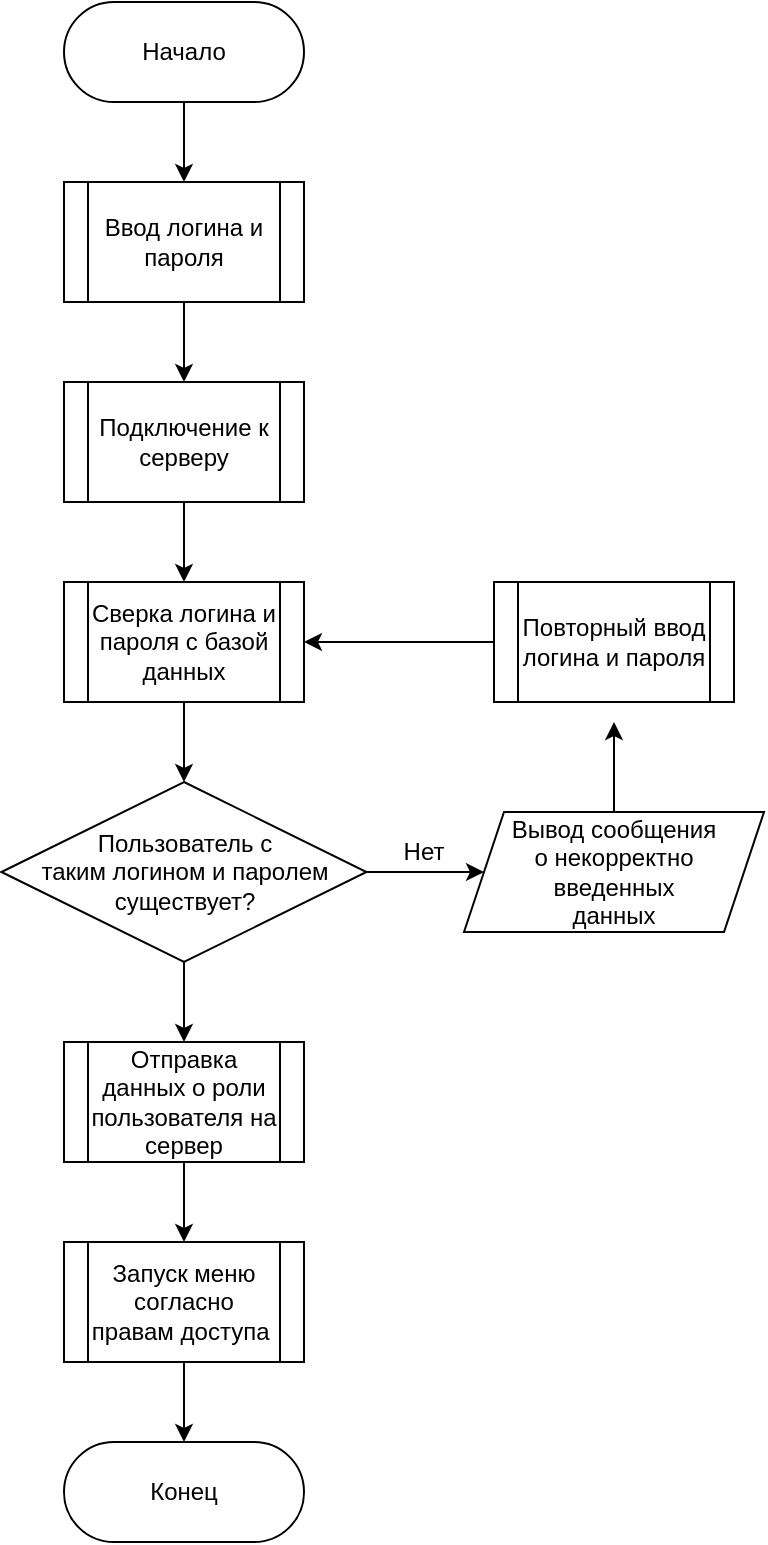 <mxfile version="20.6.2" type="device"><diagram id="rcr_Eq3juf97bwKqYEqL" name="Page-1"><mxGraphModel dx="1483" dy="781" grid="1" gridSize="10" guides="1" tooltips="1" connect="1" arrows="1" fold="1" page="1" pageScale="1" pageWidth="827" pageHeight="1169" math="0" shadow="0"><root><mxCell id="0"/><mxCell id="1" parent="0"/><mxCell id="R34uAIMvvHd7tjv8s8Cc-1" value="Начало" style="rounded=1;whiteSpace=wrap;html=1;arcSize=50;" vertex="1" parent="1"><mxGeometry x="220" y="30" width="120" height="50" as="geometry"/></mxCell><mxCell id="R34uAIMvvHd7tjv8s8Cc-2" style="edgeStyle=orthogonalEdgeStyle;rounded=0;orthogonalLoop=1;jettySize=auto;html=1;exitX=0.5;exitY=1;exitDx=0;exitDy=0;" edge="1" parent="1" source="R34uAIMvvHd7tjv8s8Cc-1" target="R34uAIMvvHd7tjv8s8Cc-1"><mxGeometry relative="1" as="geometry"/></mxCell><mxCell id="R34uAIMvvHd7tjv8s8Cc-3" value="Ввод логина и пароля" style="shape=process;whiteSpace=wrap;html=1;backgroundOutline=1;" vertex="1" parent="1"><mxGeometry x="220" y="120" width="120" height="60" as="geometry"/></mxCell><mxCell id="R34uAIMvvHd7tjv8s8Cc-4" value="Подключение к серверу" style="shape=process;whiteSpace=wrap;html=1;backgroundOutline=1;" vertex="1" parent="1"><mxGeometry x="220" y="220" width="120" height="60" as="geometry"/></mxCell><mxCell id="R34uAIMvvHd7tjv8s8Cc-5" value="Сверка логина и пароля с базой данных" style="shape=process;whiteSpace=wrap;html=1;backgroundOutline=1;" vertex="1" parent="1"><mxGeometry x="220" y="320" width="120" height="60" as="geometry"/></mxCell><mxCell id="R34uAIMvvHd7tjv8s8Cc-6" value="Пользователь с &lt;br&gt;таким логином и паролем&lt;br&gt;существует?" style="rhombus;whiteSpace=wrap;html=1;" vertex="1" parent="1"><mxGeometry x="188.75" y="420" width="182.5" height="90" as="geometry"/></mxCell><mxCell id="R34uAIMvvHd7tjv8s8Cc-7" value="" style="endArrow=classic;html=1;rounded=0;entryX=0.5;entryY=0;entryDx=0;entryDy=0;" edge="1" parent="1" target="R34uAIMvvHd7tjv8s8Cc-3"><mxGeometry width="50" height="50" relative="1" as="geometry"><mxPoint x="280" y="80" as="sourcePoint"/><mxPoint x="340" y="150" as="targetPoint"/></mxGeometry></mxCell><mxCell id="R34uAIMvvHd7tjv8s8Cc-8" value="" style="endArrow=classic;html=1;rounded=0;exitX=0.5;exitY=1;exitDx=0;exitDy=0;entryX=0.5;entryY=0;entryDx=0;entryDy=0;" edge="1" parent="1" source="R34uAIMvvHd7tjv8s8Cc-3" target="R34uAIMvvHd7tjv8s8Cc-4"><mxGeometry width="50" height="50" relative="1" as="geometry"><mxPoint x="290" y="240" as="sourcePoint"/><mxPoint x="340" y="190" as="targetPoint"/></mxGeometry></mxCell><mxCell id="R34uAIMvvHd7tjv8s8Cc-9" value="" style="endArrow=classic;html=1;rounded=0;exitX=0.5;exitY=1;exitDx=0;exitDy=0;" edge="1" parent="1" source="R34uAIMvvHd7tjv8s8Cc-4" target="R34uAIMvvHd7tjv8s8Cc-5"><mxGeometry width="50" height="50" relative="1" as="geometry"><mxPoint x="290" y="240" as="sourcePoint"/><mxPoint x="340" y="190" as="targetPoint"/></mxGeometry></mxCell><mxCell id="R34uAIMvvHd7tjv8s8Cc-10" value="" style="endArrow=classic;html=1;rounded=0;exitX=0.5;exitY=1;exitDx=0;exitDy=0;entryX=0.5;entryY=0;entryDx=0;entryDy=0;" edge="1" parent="1" source="R34uAIMvvHd7tjv8s8Cc-5" target="R34uAIMvvHd7tjv8s8Cc-6"><mxGeometry width="50" height="50" relative="1" as="geometry"><mxPoint x="290" y="320" as="sourcePoint"/><mxPoint x="340" y="270" as="targetPoint"/></mxGeometry></mxCell><mxCell id="R34uAIMvvHd7tjv8s8Cc-11" value="Вывод сообщения&lt;br&gt;о некорректно &lt;br&gt;введенных&lt;br&gt;данных" style="shape=parallelogram;perimeter=parallelogramPerimeter;whiteSpace=wrap;html=1;fixedSize=1;" vertex="1" parent="1"><mxGeometry x="420" y="435" width="150" height="60" as="geometry"/></mxCell><mxCell id="R34uAIMvvHd7tjv8s8Cc-12" value="" style="endArrow=classic;html=1;rounded=0;exitX=1;exitY=0.5;exitDx=0;exitDy=0;entryX=0;entryY=0.5;entryDx=0;entryDy=0;" edge="1" parent="1" source="R34uAIMvvHd7tjv8s8Cc-6" target="R34uAIMvvHd7tjv8s8Cc-11"><mxGeometry width="50" height="50" relative="1" as="geometry"><mxPoint x="330" y="530" as="sourcePoint"/><mxPoint x="380" y="480" as="targetPoint"/></mxGeometry></mxCell><mxCell id="R34uAIMvvHd7tjv8s8Cc-13" value="" style="endArrow=classic;html=1;rounded=0;exitX=0.5;exitY=0;exitDx=0;exitDy=0;" edge="1" parent="1" source="R34uAIMvvHd7tjv8s8Cc-11"><mxGeometry width="50" height="50" relative="1" as="geometry"><mxPoint x="510" y="410" as="sourcePoint"/><mxPoint x="495" y="390" as="targetPoint"/></mxGeometry></mxCell><mxCell id="R34uAIMvvHd7tjv8s8Cc-14" value="Повторный ввод логина и пароля" style="shape=process;whiteSpace=wrap;html=1;backgroundOutline=1;" vertex="1" parent="1"><mxGeometry x="435" y="320" width="120" height="60" as="geometry"/></mxCell><mxCell id="R34uAIMvvHd7tjv8s8Cc-15" value="" style="endArrow=classic;html=1;rounded=0;exitX=0;exitY=0.5;exitDx=0;exitDy=0;entryX=1;entryY=0.5;entryDx=0;entryDy=0;" edge="1" parent="1" source="R34uAIMvvHd7tjv8s8Cc-14" target="R34uAIMvvHd7tjv8s8Cc-5"><mxGeometry width="50" height="50" relative="1" as="geometry"><mxPoint x="330" y="480" as="sourcePoint"/><mxPoint x="380" y="430" as="targetPoint"/></mxGeometry></mxCell><mxCell id="R34uAIMvvHd7tjv8s8Cc-16" value="Нет" style="text;html=1;strokeColor=none;fillColor=none;align=center;verticalAlign=middle;whiteSpace=wrap;rounded=0;" vertex="1" parent="1"><mxGeometry x="370" y="440" width="60" height="30" as="geometry"/></mxCell><mxCell id="R34uAIMvvHd7tjv8s8Cc-17" value="Отправка данных о роли пользователя на сервер" style="shape=process;whiteSpace=wrap;html=1;backgroundOutline=1;" vertex="1" parent="1"><mxGeometry x="220" y="550" width="120" height="60" as="geometry"/></mxCell><mxCell id="R34uAIMvvHd7tjv8s8Cc-18" value="Запуск меню согласно правам доступа&amp;nbsp;" style="shape=process;whiteSpace=wrap;html=1;backgroundOutline=1;" vertex="1" parent="1"><mxGeometry x="220" y="650" width="120" height="60" as="geometry"/></mxCell><mxCell id="R34uAIMvvHd7tjv8s8Cc-19" value="Конец" style="rounded=1;whiteSpace=wrap;html=1;arcSize=50;" vertex="1" parent="1"><mxGeometry x="220" y="750" width="120" height="50" as="geometry"/></mxCell><mxCell id="R34uAIMvvHd7tjv8s8Cc-20" value="" style="endArrow=classic;html=1;rounded=0;exitX=0.5;exitY=1;exitDx=0;exitDy=0;entryX=0.5;entryY=0;entryDx=0;entryDy=0;" edge="1" parent="1" source="R34uAIMvvHd7tjv8s8Cc-6" target="R34uAIMvvHd7tjv8s8Cc-17"><mxGeometry width="50" height="50" relative="1" as="geometry"><mxPoint x="290" y="620" as="sourcePoint"/><mxPoint x="340" y="570" as="targetPoint"/></mxGeometry></mxCell><mxCell id="R34uAIMvvHd7tjv8s8Cc-21" value="" style="endArrow=classic;html=1;rounded=0;exitX=0.5;exitY=1;exitDx=0;exitDy=0;entryX=0.5;entryY=0;entryDx=0;entryDy=0;" edge="1" parent="1" source="R34uAIMvvHd7tjv8s8Cc-17" target="R34uAIMvvHd7tjv8s8Cc-18"><mxGeometry width="50" height="50" relative="1" as="geometry"><mxPoint x="290" y="620" as="sourcePoint"/><mxPoint x="340" y="570" as="targetPoint"/></mxGeometry></mxCell><mxCell id="R34uAIMvvHd7tjv8s8Cc-22" value="" style="endArrow=classic;html=1;rounded=0;exitX=0.5;exitY=1;exitDx=0;exitDy=0;entryX=0.5;entryY=0;entryDx=0;entryDy=0;" edge="1" parent="1" source="R34uAIMvvHd7tjv8s8Cc-18" target="R34uAIMvvHd7tjv8s8Cc-19"><mxGeometry width="50" height="50" relative="1" as="geometry"><mxPoint x="290" y="620" as="sourcePoint"/><mxPoint x="340" y="570" as="targetPoint"/></mxGeometry></mxCell></root></mxGraphModel></diagram></mxfile>